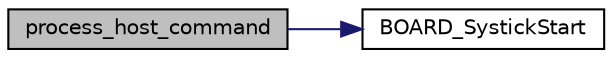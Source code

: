 digraph "process_host_command"
{
  edge [fontname="Helvetica",fontsize="10",labelfontname="Helvetica",labelfontsize="10"];
  node [fontname="Helvetica",fontsize="10",shape=record];
  rankdir="LR";
  Node50 [label="process_host_command",height=0.2,width=0.4,color="black", fillcolor="grey75", style="filled", fontcolor="black"];
  Node50 -> Node51 [color="midnightblue",fontsize="10",style="solid",fontname="Helvetica"];
  Node51 [label="BOARD_SystickStart",height=0.2,width=0.4,color="black", fillcolor="white", style="filled",URL="$systick__utils_8c.html#ac4471deeef0c2a93b7d4263259b0ed63",tooltip="Function to Record the Start systick. "];
}
